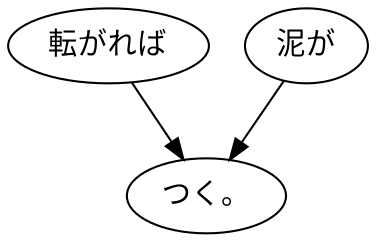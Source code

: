 digraph graph9104 {
	node0 [label="転がれば"];
	node1 [label="泥が"];
	node2 [label="つく。"];
	node0 -> node2;
	node1 -> node2;
}
